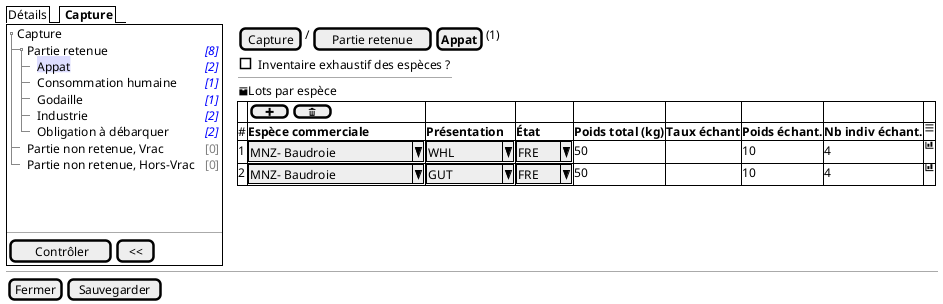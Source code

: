 @startsalt
{
  {/ Détails | <b> Capture }
  {+
   {T
       + Capture    | .
       ++ Partie retenue       | <i><color:blue>[8]
       +++ <back:#DDF>Appat | <i><color:blue>[2]
       +++ Consommation humaine | <i><color:blue>[1]
       +++ Godaille | <i><color:blue>[1]
       +++ Industrie | <i><color:blue>[2]
       +++ Obligation à débarquer| <i><color:blue>[2]
       ++ Partie non retenue, Vrac | <color:gray>[0]
       ++ Partie non retenue, Hors-Vrac | <color:gray>[0]
   }
    .
    .
    .
   --
   {
      [<&checkmark> Contrôler] | [ << ]
   }
  } | . | {
    { [Capture] | / | [Partie retenue] | [<b>Appat]|(1) }



    { [ ] Inventaire exhaustif des espèces ?
    ---
    <&box>Lots par espèce
    }


    {#
          . | {[ <&plus> ] | [ <&trash> ] } | . | . | . | . | . | .
          # | <b>Espèce commerciale  | <b>Présentation | <b>État | <b>Poids total (kg)     |  <b>Taux échant  | <b>Poids échant. | <b>Nb indiv échant. | <&menu>
          1 | ^MNZ- Baudroie       ^ | ^     WHL ^ | ^ FRE ^ | 50   |  .   |   10          | 4 | <&bar-chart>
          2 | ^MNZ- Baudroie       ^ | ^     GUT ^ | ^ FRE ^ | 50   |  .   |   10          | 4 | <&bar-chart>
        }
  }

  -- | -- | --
  { [Fermer] | [Sauvegarder] }
}
@endsalt

